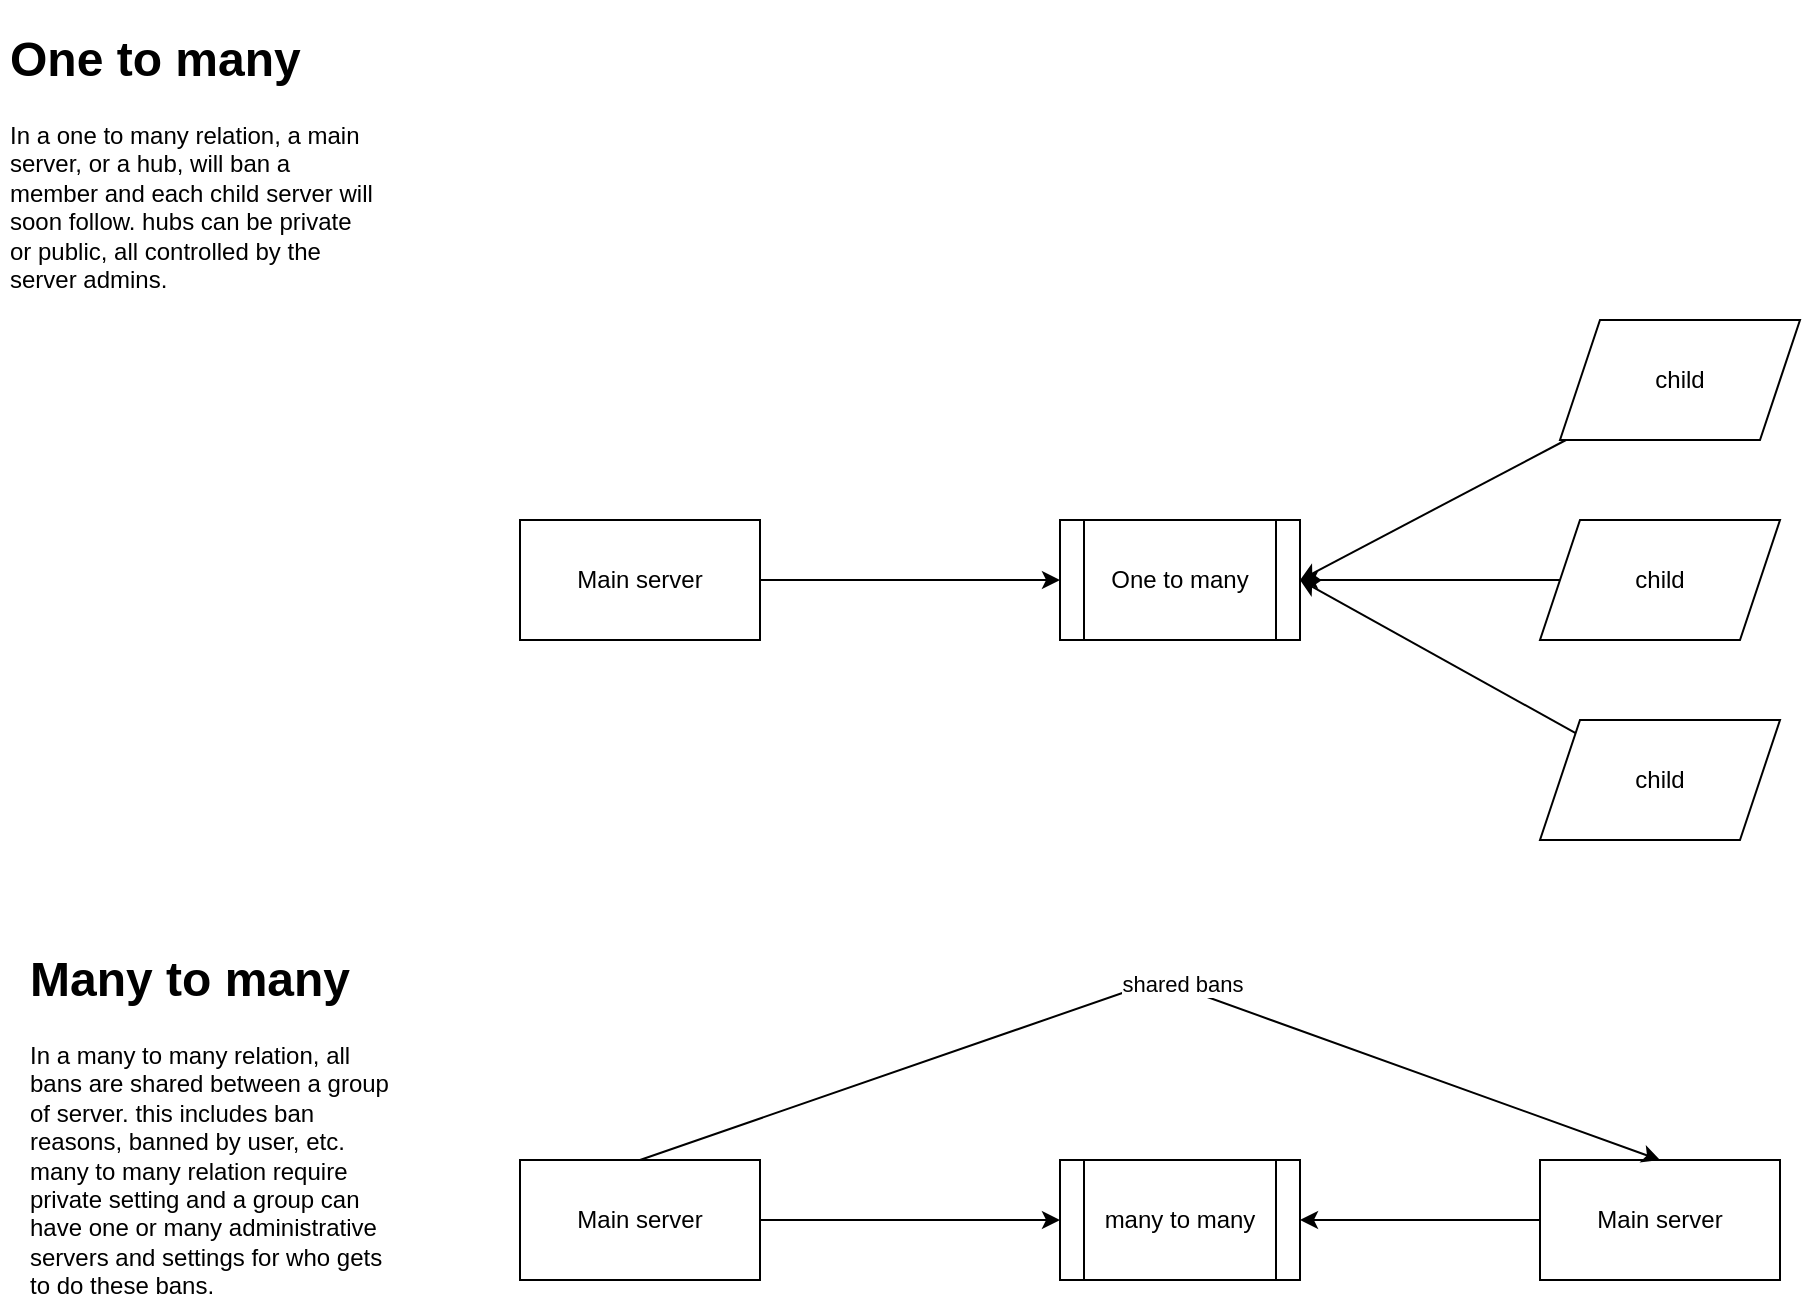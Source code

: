 <mxfile>
    <diagram id="EeI-PBt1kZDkYau2g3e2" name="Page-1">
        <mxGraphModel dx="2091" dy="1539" grid="1" gridSize="10" guides="1" tooltips="1" connect="1" arrows="1" fold="1" page="0" pageScale="1" pageWidth="1100" pageHeight="850" math="0" shadow="0">
            <root>
                <mxCell id="0"/>
                <mxCell id="1" parent="0"/>
                <mxCell id="10" style="edgeStyle=none;html=1;" edge="1" parent="1" source="2" target="3">
                    <mxGeometry relative="1" as="geometry"/>
                </mxCell>
                <mxCell id="2" value="Main server" style="rounded=0;whiteSpace=wrap;html=1;" vertex="1" parent="1">
                    <mxGeometry x="90" y="160" width="120" height="60" as="geometry"/>
                </mxCell>
                <mxCell id="3" value="One to many" style="shape=process;whiteSpace=wrap;html=1;backgroundOutline=1;" vertex="1" parent="1">
                    <mxGeometry x="360" y="160" width="120" height="60" as="geometry"/>
                </mxCell>
                <mxCell id="9" style="edgeStyle=none;html=1;entryX=1;entryY=0.5;entryDx=0;entryDy=0;" edge="1" parent="1" source="4" target="3">
                    <mxGeometry relative="1" as="geometry"/>
                </mxCell>
                <mxCell id="4" value="child" style="shape=parallelogram;perimeter=parallelogramPerimeter;whiteSpace=wrap;html=1;fixedSize=1;" vertex="1" parent="1">
                    <mxGeometry x="610" y="60" width="120" height="60" as="geometry"/>
                </mxCell>
                <mxCell id="8" style="edgeStyle=none;html=1;" edge="1" parent="1" source="5">
                    <mxGeometry relative="1" as="geometry">
                        <mxPoint x="480" y="190" as="targetPoint"/>
                    </mxGeometry>
                </mxCell>
                <mxCell id="5" value="child" style="shape=parallelogram;perimeter=parallelogramPerimeter;whiteSpace=wrap;html=1;fixedSize=1;" vertex="1" parent="1">
                    <mxGeometry x="600" y="160" width="120" height="60" as="geometry"/>
                </mxCell>
                <mxCell id="7" style="edgeStyle=none;html=1;entryX=1;entryY=0.5;entryDx=0;entryDy=0;" edge="1" parent="1" source="6" target="3">
                    <mxGeometry relative="1" as="geometry"/>
                </mxCell>
                <mxCell id="6" value="child" style="shape=parallelogram;perimeter=parallelogramPerimeter;whiteSpace=wrap;html=1;fixedSize=1;" vertex="1" parent="1">
                    <mxGeometry x="600" y="260" width="120" height="60" as="geometry"/>
                </mxCell>
                <mxCell id="11" style="edgeStyle=none;html=1;" edge="1" parent="1" source="12" target="13">
                    <mxGeometry relative="1" as="geometry"/>
                </mxCell>
                <mxCell id="12" value="Main server" style="rounded=0;whiteSpace=wrap;html=1;" vertex="1" parent="1">
                    <mxGeometry x="90" y="480" width="120" height="60" as="geometry"/>
                </mxCell>
                <mxCell id="13" value="many to many" style="shape=process;whiteSpace=wrap;html=1;backgroundOutline=1;" vertex="1" parent="1">
                    <mxGeometry x="360" y="480" width="120" height="60" as="geometry"/>
                </mxCell>
                <mxCell id="15" style="edgeStyle=none;html=1;entryX=1;entryY=0.5;entryDx=0;entryDy=0;" edge="1" parent="1" source="14" target="13">
                    <mxGeometry relative="1" as="geometry"/>
                </mxCell>
                <mxCell id="14" value="Main server" style="rounded=0;whiteSpace=wrap;html=1;" vertex="1" parent="1">
                    <mxGeometry x="600" y="480" width="120" height="60" as="geometry"/>
                </mxCell>
                <mxCell id="16" value="" style="endArrow=classic;html=1;exitX=0.5;exitY=0;exitDx=0;exitDy=0;entryX=0.5;entryY=0;entryDx=0;entryDy=0;" edge="1" parent="1" source="12" target="14">
                    <mxGeometry relative="1" as="geometry">
                        <mxPoint x="320" y="460" as="sourcePoint"/>
                        <mxPoint x="420" y="460" as="targetPoint"/>
                        <Array as="points">
                            <mxPoint x="410" y="390"/>
                        </Array>
                    </mxGeometry>
                </mxCell>
                <mxCell id="17" value="shared bans" style="edgeLabel;resizable=0;html=1;align=center;verticalAlign=middle;" connectable="0" vertex="1" parent="16">
                    <mxGeometry relative="1" as="geometry">
                        <mxPoint x="15" as="offset"/>
                    </mxGeometry>
                </mxCell>
                <mxCell id="18" value="&lt;h1&gt;One to many&lt;/h1&gt;&lt;p&gt;In a one to many relation, a main server, or a hub, will ban a member and each child server will soon follow. hubs can be private or public, all controlled by the server admins.&lt;/p&gt;" style="text;html=1;strokeColor=none;fillColor=none;spacing=5;spacingTop=-20;whiteSpace=wrap;overflow=hidden;rounded=0;" vertex="1" parent="1">
                    <mxGeometry x="-170" y="-90" width="190" height="180" as="geometry"/>
                </mxCell>
                <mxCell id="19" value="&lt;h1&gt;Many to many&lt;/h1&gt;&lt;p&gt;In a many to many relation, all bans are shared between a group of server. this includes ban reasons, banned by user, etc.&lt;br&gt;many to many relation require private setting and a group can have one or many administrative servers and settings for who gets to do these bans.&lt;/p&gt;" style="text;html=1;strokeColor=none;fillColor=none;spacing=5;spacingTop=-20;whiteSpace=wrap;overflow=hidden;rounded=0;" vertex="1" parent="1">
                    <mxGeometry x="-160" y="370" width="190" height="180" as="geometry"/>
                </mxCell>
            </root>
        </mxGraphModel>
    </diagram>
</mxfile>